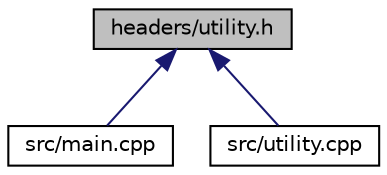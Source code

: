 digraph "headers/utility.h"
{
 // LATEX_PDF_SIZE
  edge [fontname="Helvetica",fontsize="10",labelfontname="Helvetica",labelfontsize="10"];
  node [fontname="Helvetica",fontsize="10",shape=record];
  Node1 [label="headers/utility.h",height=0.2,width=0.4,color="black", fillcolor="grey75", style="filled", fontcolor="black",tooltip="Declares utility functions for generating random IP addresses and web requests."];
  Node1 -> Node2 [dir="back",color="midnightblue",fontsize="10",style="solid",fontname="Helvetica"];
  Node2 [label="src/main.cpp",height=0.2,width=0.4,color="black", fillcolor="white", style="filled",URL="$main_8cpp.html",tooltip="Entry point for the Load Balancer simulation."];
  Node1 -> Node3 [dir="back",color="midnightblue",fontsize="10",style="solid",fontname="Helvetica"];
  Node3 [label="src/utility.cpp",height=0.2,width=0.4,color="black", fillcolor="white", style="filled",URL="$utility_8cpp.html",tooltip="Contains utility functions for generating random IP addresses and requests."];
}
